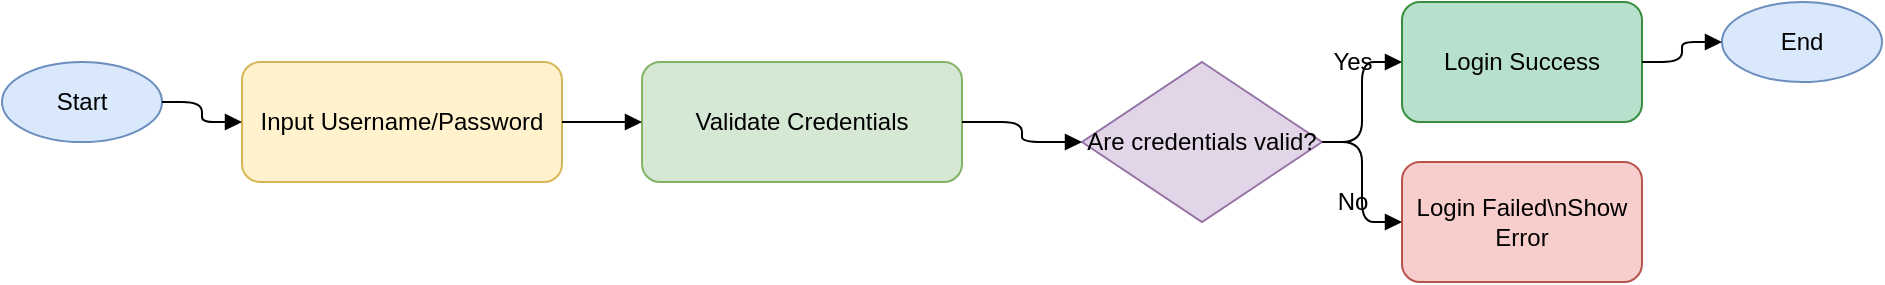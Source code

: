 <?xml version="1.0" encoding="UTF-8"?>
<mxfile>
  <diagram id="login-system-flowchart" name="Login System Flowchart">
    <mxGraphModel dx="1000" dy="1000" grid="1" gridSize="10" guides="1" tooltips="1" connect="1" arrows="1" fold="1" page="1" pageScale="1" pageWidth="827" pageHeight="1169" math="0" shadow="0">
      <root>
        <mxCell id="0" />
        <mxCell id="1" parent="0" />
        <!-- Start -->
        <mxCell id="2" value="Start" style="shape=ellipse;whiteSpace=wrap;html=1;fillColor=#dae8fc;strokeColor=#6c8ebf;" vertex="1" parent="1">
          <mxGeometry x="60" y="60" width="80" height="40" as="geometry" />
        </mxCell>
        <!-- Input Username/Password -->
        <mxCell id="3" value="Input Username/Password" style="rounded=1;whiteSpace=wrap;html=1;fillColor=#fff2cc;strokeColor=#d6b656;" vertex="1" parent="1">
          <mxGeometry x="180" y="60" width="160" height="60" as="geometry" />
        </mxCell>
        <!-- Validate Credentials -->
        <mxCell id="4" value="Validate Credentials" style="rounded=1;whiteSpace=wrap;html=1;fillColor=#d5e8d4;strokeColor=#82b366;" vertex="1" parent="1">
          <mxGeometry x="380" y="60" width="160" height="60" as="geometry" />
        </mxCell>
        <!-- Decision: Valid? -->
        <mxCell id="5" value="Are credentials valid?" style="rhombus;whiteSpace=wrap;html=1;fillColor=#e1d5e7;strokeColor=#9673a6;" vertex="1" parent="1">
          <mxGeometry x="600" y="60" width="120" height="80" as="geometry" />
        </mxCell>
        <!-- Success -->
        <mxCell id="6" value="Login Success" style="rounded=1;whiteSpace=wrap;html=1;fillColor=#b7e1cd;strokeColor=#388e3c;" vertex="1" parent="1">
          <mxGeometry x="760" y="30" width="120" height="60" as="geometry" />
        </mxCell>
        <!-- Failure -->
        <mxCell id="7" value="Login Failed\nShow Error" style="rounded=1;whiteSpace=wrap;html=1;fillColor=#f8cecc;strokeColor=#b85450;" vertex="1" parent="1">
          <mxGeometry x="760" y="110" width="120" height="60" as="geometry" />
        </mxCell>
        <!-- Arrows -->
        <mxCell id="8" style="edgeStyle=orthogonalEdgeStyle;endArrow=block;html=1;strokeColor=#000000;" edge="1" parent="1" source="2" target="3">
          <mxGeometry relative="1" as="geometry" />
        </mxCell>
        <mxCell id="9" style="edgeStyle=orthogonalEdgeStyle;endArrow=block;html=1;strokeColor=#000000;" edge="1" parent="1" source="3" target="4">
          <mxGeometry relative="1" as="geometry" />
        </mxCell>
        <mxCell id="10" style="edgeStyle=orthogonalEdgeStyle;endArrow=block;html=1;strokeColor=#000000;" edge="1" parent="1" source="4" target="5">
          <mxGeometry relative="1" as="geometry" />
        </mxCell>
        <mxCell id="11" value="Yes" style="text;html=1;strokeColor=none;fillColor=none;align=center;verticalAlign=middle;" vertex="1" parent="1">
          <mxGeometry x="720" y="50" width="30" height="20" as="geometry" />
        </mxCell>
        <mxCell id="12" style="edgeStyle=orthogonalEdgeStyle;endArrow=block;html=1;strokeColor=#000000;" edge="1" parent="1" source="5" target="6">
          <mxGeometry relative="1" as="geometry" />
        </mxCell>
        <mxCell id="13" value="No" style="text;html=1;strokeColor=none;fillColor=none;align=center;verticalAlign=middle;" vertex="1" parent="1">
          <mxGeometry x="720" y="120" width="30" height="20" as="geometry" />
        </mxCell>
        <mxCell id="14" style="edgeStyle=orthogonalEdgeStyle;endArrow=block;html=1;strokeColor=#000000;" edge="1" parent="1" source="5" target="7">
          <mxGeometry relative="1" as="geometry" />
        </mxCell>
        <!-- End -->
        <mxCell id="15" value="End" style="shape=ellipse;whiteSpace=wrap;html=1;fillColor=#dae8fc;strokeColor=#6c8ebf;" vertex="1" parent="1">
          <mxGeometry x="920" y="30" width="80" height="40" as="geometry" />
        </mxCell>
        <mxCell id="16" style="edgeStyle=orthogonalEdgeStyle;endArrow=block;html=1;strokeColor=#000000;" edge="1" parent="1" source="6" target="15">
          <mxGeometry relative="1" as="geometry" />
        </mxCell>
      </root>
    </mxGraphModel>
  </diagram>
</mxfile>
